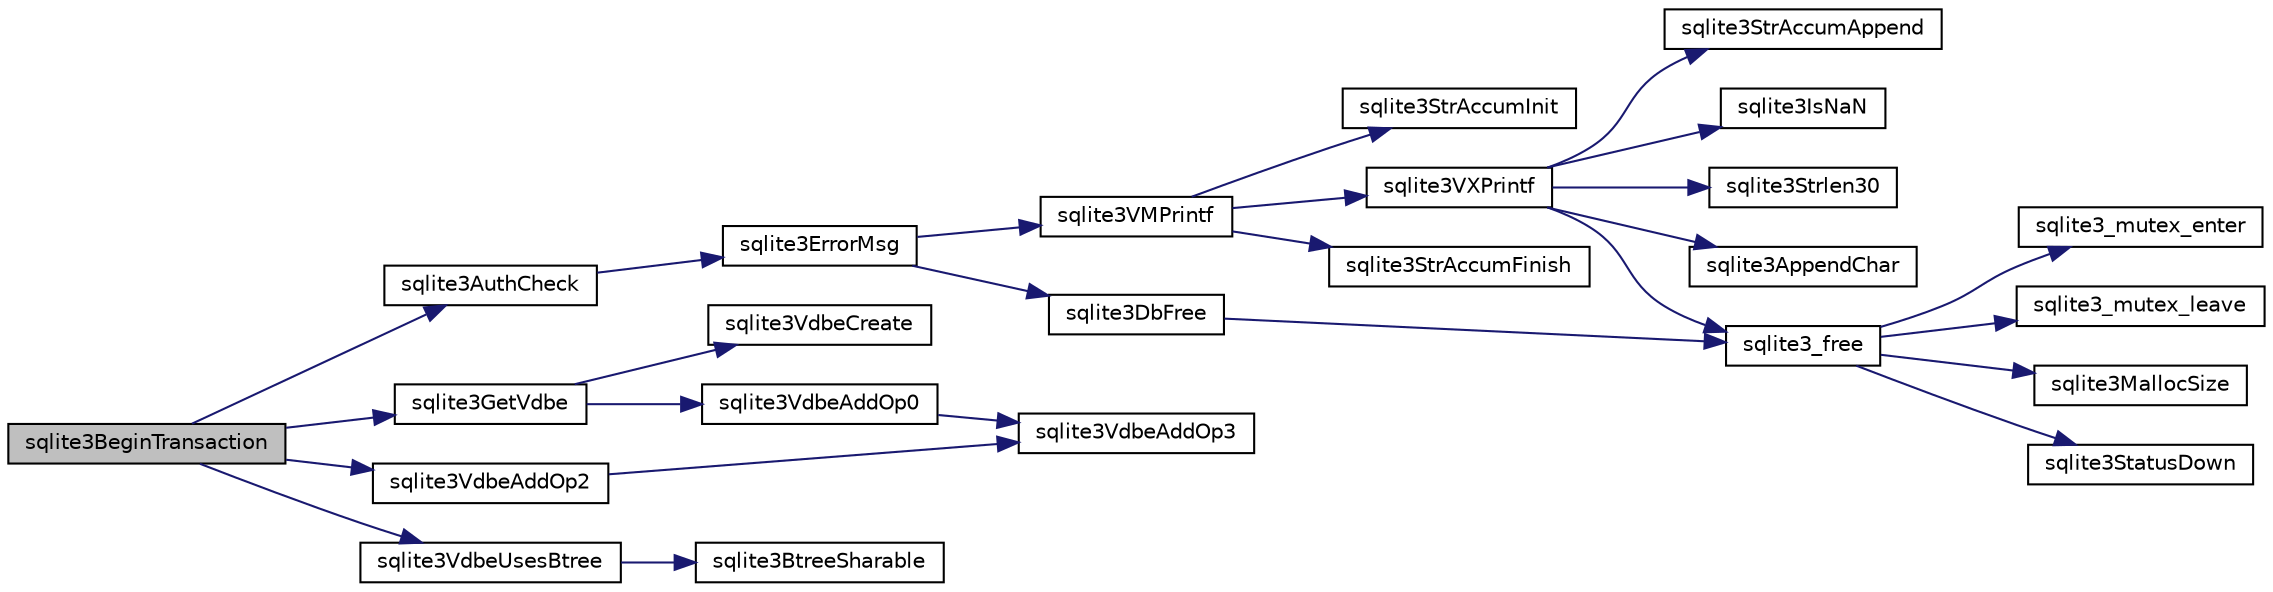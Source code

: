 digraph "sqlite3BeginTransaction"
{
  edge [fontname="Helvetica",fontsize="10",labelfontname="Helvetica",labelfontsize="10"];
  node [fontname="Helvetica",fontsize="10",shape=record];
  rankdir="LR";
  Node1 [label="sqlite3BeginTransaction",height=0.2,width=0.4,color="black", fillcolor="grey75", style="filled", fontcolor="black"];
  Node1 -> Node2 [color="midnightblue",fontsize="10",style="solid"];
  Node2 [label="sqlite3AuthCheck",height=0.2,width=0.4,color="black", fillcolor="white", style="filled",URL="$sqlite3_8c.html#a83c75b8b7aa1c35301005be7ff1a8582"];
  Node2 -> Node3 [color="midnightblue",fontsize="10",style="solid"];
  Node3 [label="sqlite3ErrorMsg",height=0.2,width=0.4,color="black", fillcolor="white", style="filled",URL="$sqlite3_8c.html#aee2798e173651adae0f9c85469f3457d"];
  Node3 -> Node4 [color="midnightblue",fontsize="10",style="solid"];
  Node4 [label="sqlite3VMPrintf",height=0.2,width=0.4,color="black", fillcolor="white", style="filled",URL="$sqlite3_8c.html#a05535d0982ef06fbc2ee8195ebbae689"];
  Node4 -> Node5 [color="midnightblue",fontsize="10",style="solid"];
  Node5 [label="sqlite3StrAccumInit",height=0.2,width=0.4,color="black", fillcolor="white", style="filled",URL="$sqlite3_8c.html#aabf95e113b9d54d519cd15a56215f560"];
  Node4 -> Node6 [color="midnightblue",fontsize="10",style="solid"];
  Node6 [label="sqlite3VXPrintf",height=0.2,width=0.4,color="black", fillcolor="white", style="filled",URL="$sqlite3_8c.html#a63c25806c9bd4a2b76f9a0eb232c6bde"];
  Node6 -> Node7 [color="midnightblue",fontsize="10",style="solid"];
  Node7 [label="sqlite3StrAccumAppend",height=0.2,width=0.4,color="black", fillcolor="white", style="filled",URL="$sqlite3_8c.html#a56664fa33def33c5a5245b623441d5e0"];
  Node6 -> Node8 [color="midnightblue",fontsize="10",style="solid"];
  Node8 [label="sqlite3IsNaN",height=0.2,width=0.4,color="black", fillcolor="white", style="filled",URL="$sqlite3_8c.html#aed4d78203877c3486765ccbc7feebb50"];
  Node6 -> Node9 [color="midnightblue",fontsize="10",style="solid"];
  Node9 [label="sqlite3Strlen30",height=0.2,width=0.4,color="black", fillcolor="white", style="filled",URL="$sqlite3_8c.html#a3dcd80ba41f1a308193dee74857b62a7"];
  Node6 -> Node10 [color="midnightblue",fontsize="10",style="solid"];
  Node10 [label="sqlite3AppendChar",height=0.2,width=0.4,color="black", fillcolor="white", style="filled",URL="$sqlite3_8c.html#ab21f9ee97a24b1d7a75097e6a08e8e64"];
  Node6 -> Node11 [color="midnightblue",fontsize="10",style="solid"];
  Node11 [label="sqlite3_free",height=0.2,width=0.4,color="black", fillcolor="white", style="filled",URL="$sqlite3_8c.html#aced35e2ed62edd9c721ade882d508123"];
  Node11 -> Node12 [color="midnightblue",fontsize="10",style="solid"];
  Node12 [label="sqlite3_mutex_enter",height=0.2,width=0.4,color="black", fillcolor="white", style="filled",URL="$sqlite3_8c.html#af5a0a035d6f2e625f7fa5339365e8970"];
  Node11 -> Node13 [color="midnightblue",fontsize="10",style="solid"];
  Node13 [label="sqlite3_mutex_leave",height=0.2,width=0.4,color="black", fillcolor="white", style="filled",URL="$sqlite3_8c.html#a7ebfb82d85f10ee7a80ea8d7ff155c65"];
  Node11 -> Node14 [color="midnightblue",fontsize="10",style="solid"];
  Node14 [label="sqlite3MallocSize",height=0.2,width=0.4,color="black", fillcolor="white", style="filled",URL="$sqlite3_8c.html#acf5d2a5f35270bafb050bd2def576955"];
  Node11 -> Node15 [color="midnightblue",fontsize="10",style="solid"];
  Node15 [label="sqlite3StatusDown",height=0.2,width=0.4,color="black", fillcolor="white", style="filled",URL="$sqlite3_8c.html#a3388b10ce0b0a4fc95dfb85ccdb904c1"];
  Node4 -> Node16 [color="midnightblue",fontsize="10",style="solid"];
  Node16 [label="sqlite3StrAccumFinish",height=0.2,width=0.4,color="black", fillcolor="white", style="filled",URL="$sqlite3_8c.html#adb7f26b10ac1b847db6f000ef4c2e2ba"];
  Node3 -> Node17 [color="midnightblue",fontsize="10",style="solid"];
  Node17 [label="sqlite3DbFree",height=0.2,width=0.4,color="black", fillcolor="white", style="filled",URL="$sqlite3_8c.html#ac70ab821a6607b4a1b909582dc37a069"];
  Node17 -> Node11 [color="midnightblue",fontsize="10",style="solid"];
  Node1 -> Node18 [color="midnightblue",fontsize="10",style="solid"];
  Node18 [label="sqlite3GetVdbe",height=0.2,width=0.4,color="black", fillcolor="white", style="filled",URL="$sqlite3_8c.html#a76b721dcd00b0587308547594cb6c1f4"];
  Node18 -> Node19 [color="midnightblue",fontsize="10",style="solid"];
  Node19 [label="sqlite3VdbeCreate",height=0.2,width=0.4,color="black", fillcolor="white", style="filled",URL="$sqlite3_8c.html#a7778fbbc1a7b677f680ce0afc44a88e2"];
  Node18 -> Node20 [color="midnightblue",fontsize="10",style="solid"];
  Node20 [label="sqlite3VdbeAddOp0",height=0.2,width=0.4,color="black", fillcolor="white", style="filled",URL="$sqlite3_8c.html#a0aefd237fc1d629f3a3d3d454ced408a"];
  Node20 -> Node21 [color="midnightblue",fontsize="10",style="solid"];
  Node21 [label="sqlite3VdbeAddOp3",height=0.2,width=0.4,color="black", fillcolor="white", style="filled",URL="$sqlite3_8c.html#a29b4560b019211a73e1478cec7468345"];
  Node1 -> Node22 [color="midnightblue",fontsize="10",style="solid"];
  Node22 [label="sqlite3VdbeAddOp2",height=0.2,width=0.4,color="black", fillcolor="white", style="filled",URL="$sqlite3_8c.html#ae87204d7b069da19e4db0404c6deaae5"];
  Node22 -> Node21 [color="midnightblue",fontsize="10",style="solid"];
  Node1 -> Node23 [color="midnightblue",fontsize="10",style="solid"];
  Node23 [label="sqlite3VdbeUsesBtree",height=0.2,width=0.4,color="black", fillcolor="white", style="filled",URL="$sqlite3_8c.html#a95cb3cf0008fee0974865f32442950af"];
  Node23 -> Node24 [color="midnightblue",fontsize="10",style="solid"];
  Node24 [label="sqlite3BtreeSharable",height=0.2,width=0.4,color="black", fillcolor="white", style="filled",URL="$sqlite3_8c.html#a5b815bbd21dfdfd027b08cf35afa94f6"];
}
